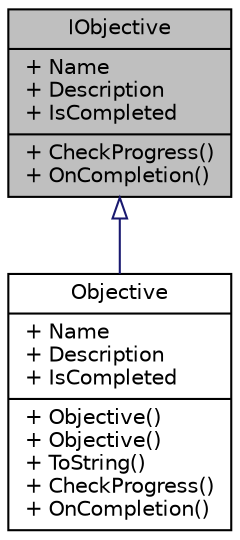 digraph "IObjective"
{
 // INTERACTIVE_SVG=YES
  edge [fontname="Helvetica",fontsize="10",labelfontname="Helvetica",labelfontsize="10"];
  node [fontname="Helvetica",fontsize="10",shape=record];
  Node1 [label="{IObjective\n|+ Name\l+ Description\l+ IsCompleted\l|+ CheckProgress()\l+ OnCompletion()\l}",height=0.2,width=0.4,color="black", fillcolor="grey75", style="filled", fontcolor="black"];
  Node1 -> Node2 [dir="back",color="midnightblue",fontsize="10",style="solid",arrowtail="onormal",fontname="Helvetica"];
  Node2 [label="{Objective\n|+ Name\l+ Description\l+ IsCompleted\l|+ Objective()\l+ Objective()\l+ ToString()\l+ CheckProgress()\l+ OnCompletion()\l}",height=0.2,width=0.4,color="black", fillcolor="white", style="filled",URL="$d3/d20/class_action_rpg_kit_1_1_story_1_1_quest_1_1_objective.xhtml"];
}
